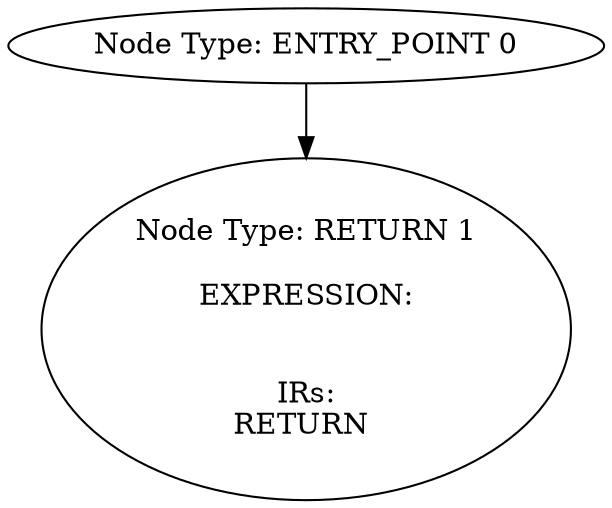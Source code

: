 digraph{
0[label="Node Type: ENTRY_POINT 0
"];
0->1;
1[label="Node Type: RETURN 1

EXPRESSION:


IRs:
RETURN "];
}
